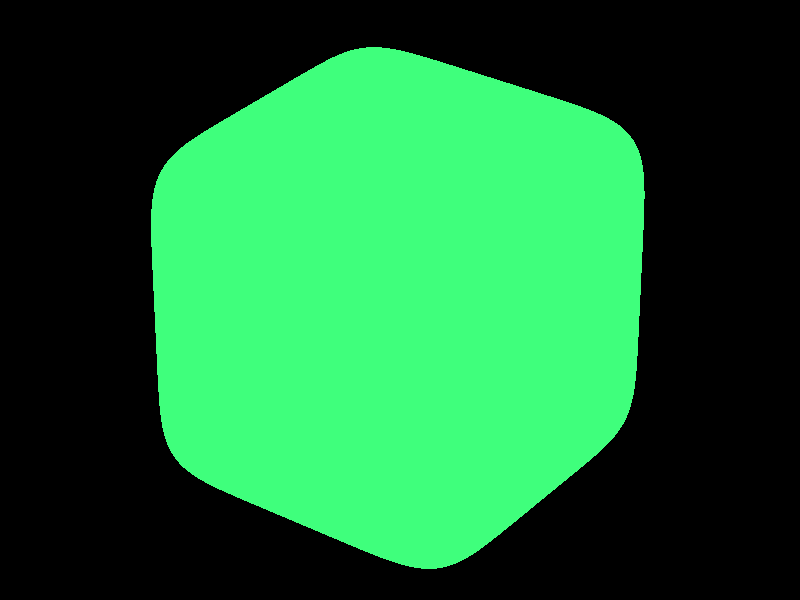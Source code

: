 #include "colors.inc"
#include "glass.inc"
#include "golds.inc"
#include "metals.inc"
#include "stones.inc"
#include "woods.inc"

global_settings {
    assumed_gamma 1
    max_trace_level 30
    radiosity {
        count 50
        error_bound 2
        recursion_limit 2
        nearest_count 8
        brightness 1
        normal on
    }
}

camera {
  location <8, 8, -11>
  look_at <0,0,0>
  angle 15
}

//background { color White }

light_source {
  <-12, 12, -15>
  color White*2
}

superellipsoid {
    <.3, .3>

    material {
        texture {
            pigment { color rgbt<.05,1,.2,0.5> }
//            pigment { color rgbt<1,0,0,0.5> }
//            pigment { color rgbt<.25,.5,1,0.5> }
//            pigment { color rgbt<1,1,.15,0.5> }
            normal { bumps 0.15 scale .5 }
            finish { phong .5 }
        }
        interior {
            // ior 1.4
            // caustics 5
        }
    }
}
